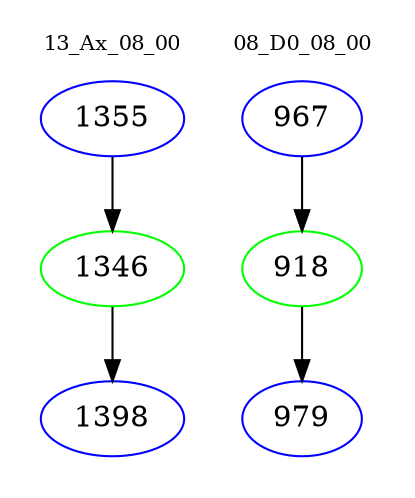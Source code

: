 digraph{
subgraph cluster_0 {
color = white
label = "13_Ax_08_00";
fontsize=10;
T0_1355 [label="1355", color="blue"]
T0_1355 -> T0_1346 [color="black"]
T0_1346 [label="1346", color="green"]
T0_1346 -> T0_1398 [color="black"]
T0_1398 [label="1398", color="blue"]
}
subgraph cluster_1 {
color = white
label = "08_D0_08_00";
fontsize=10;
T1_967 [label="967", color="blue"]
T1_967 -> T1_918 [color="black"]
T1_918 [label="918", color="green"]
T1_918 -> T1_979 [color="black"]
T1_979 [label="979", color="blue"]
}
}
